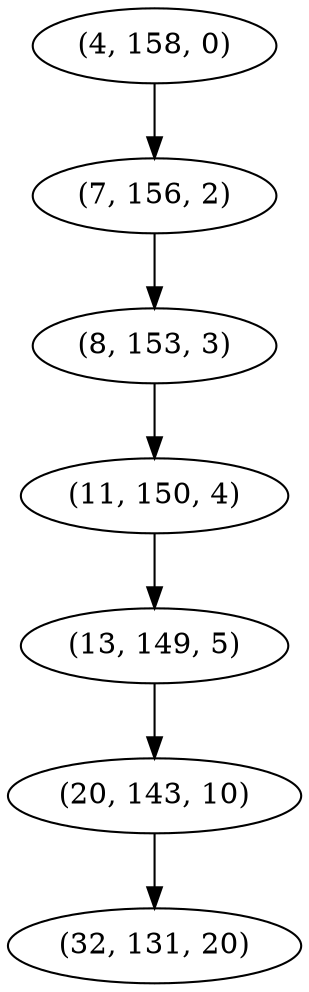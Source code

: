 digraph tree {
    "(4, 158, 0)";
    "(7, 156, 2)";
    "(8, 153, 3)";
    "(11, 150, 4)";
    "(13, 149, 5)";
    "(20, 143, 10)";
    "(32, 131, 20)";
    "(4, 158, 0)" -> "(7, 156, 2)";
    "(7, 156, 2)" -> "(8, 153, 3)";
    "(8, 153, 3)" -> "(11, 150, 4)";
    "(11, 150, 4)" -> "(13, 149, 5)";
    "(13, 149, 5)" -> "(20, 143, 10)";
    "(20, 143, 10)" -> "(32, 131, 20)";
}

